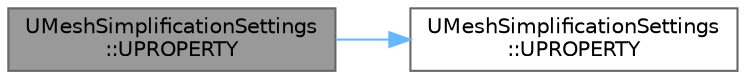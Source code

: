 digraph "UMeshSimplificationSettings::UPROPERTY"
{
 // INTERACTIVE_SVG=YES
 // LATEX_PDF_SIZE
  bgcolor="transparent";
  edge [fontname=Helvetica,fontsize=10,labelfontname=Helvetica,labelfontsize=10];
  node [fontname=Helvetica,fontsize=10,shape=box,height=0.2,width=0.4];
  rankdir="LR";
  Node1 [id="Node000001",label="UMeshSimplificationSettings\l::UPROPERTY",height=0.2,width=0.4,color="gray40", fillcolor="grey60", style="filled", fontcolor="black",tooltip=" "];
  Node1 -> Node2 [id="edge1_Node000001_Node000002",color="steelblue1",style="solid",tooltip=" "];
  Node2 [id="Node000002",label="UMeshSimplificationSettings\l::UPROPERTY",height=0.2,width=0.4,color="grey40", fillcolor="white", style="filled",URL="$d9/dd9/classUMeshSimplificationSettings.html#a25cb11a6b5bdb6e024507de423d5bddd",tooltip="Mesh reduction plugin to use when simplifying mesh geometry."];
}
